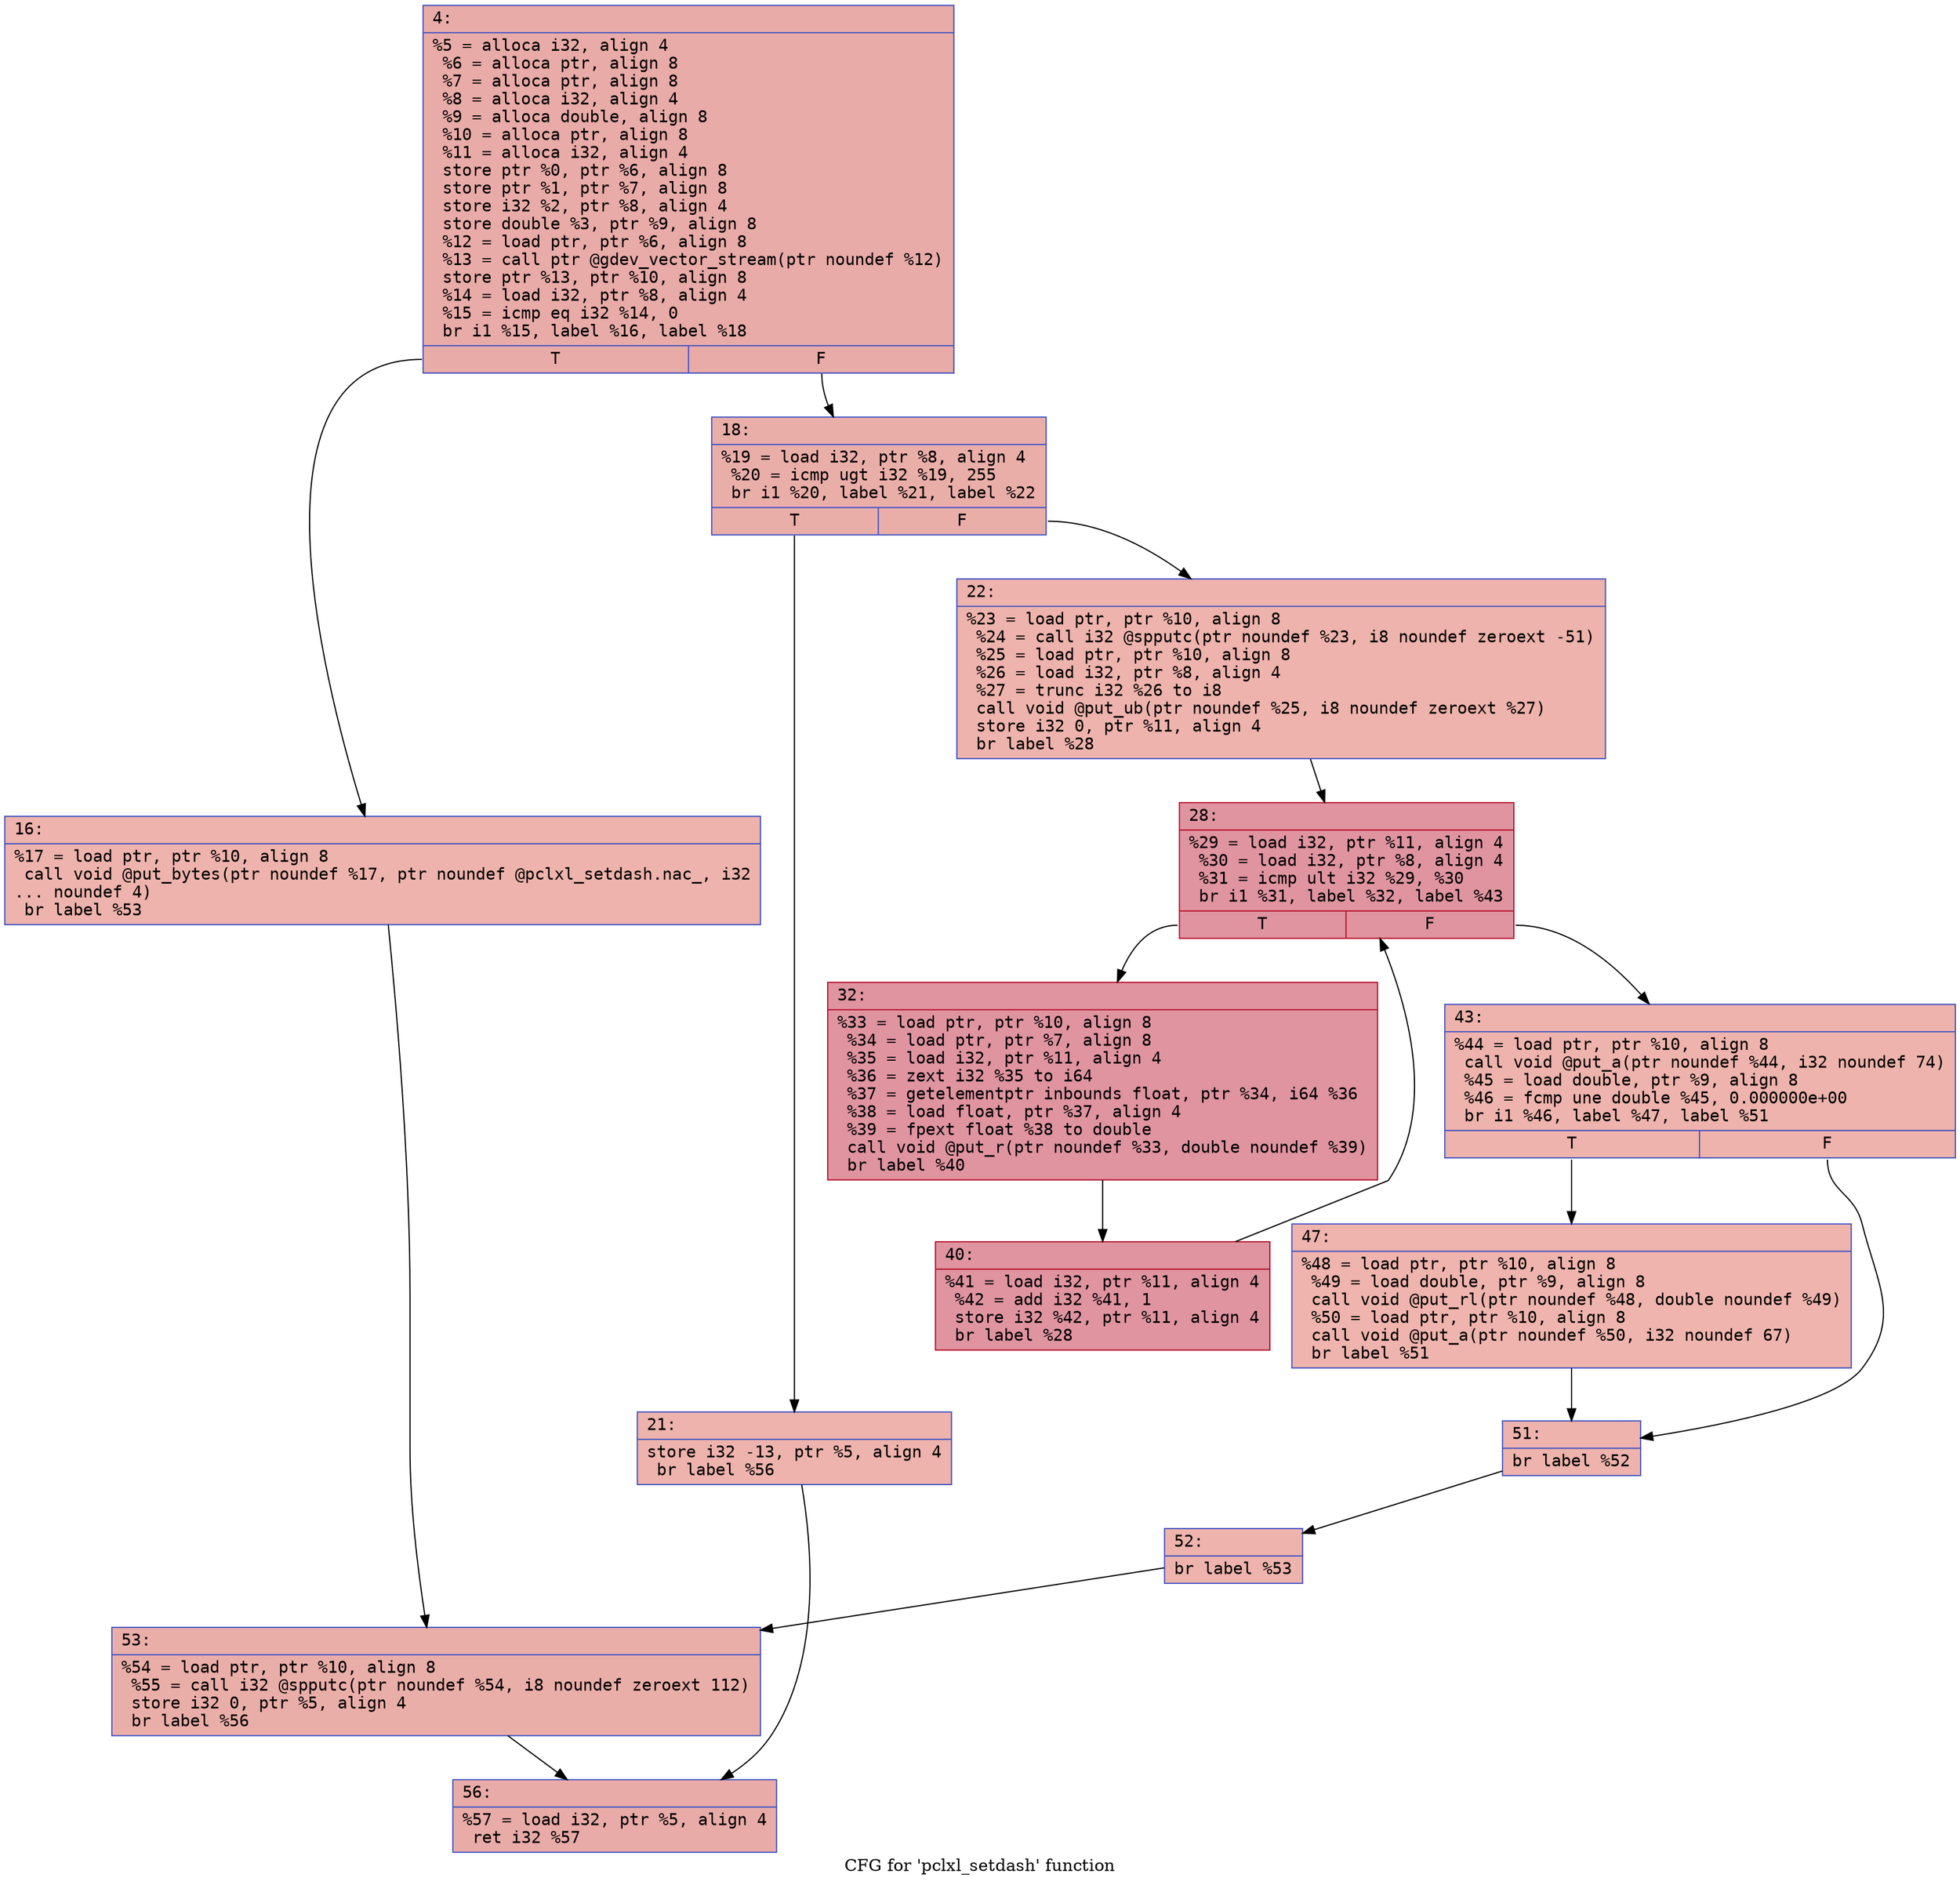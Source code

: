 digraph "CFG for 'pclxl_setdash' function" {
	label="CFG for 'pclxl_setdash' function";

	Node0x600003ba7ac0 [shape=record,color="#3d50c3ff", style=filled, fillcolor="#cc403a70" fontname="Courier",label="{4:\l|  %5 = alloca i32, align 4\l  %6 = alloca ptr, align 8\l  %7 = alloca ptr, align 8\l  %8 = alloca i32, align 4\l  %9 = alloca double, align 8\l  %10 = alloca ptr, align 8\l  %11 = alloca i32, align 4\l  store ptr %0, ptr %6, align 8\l  store ptr %1, ptr %7, align 8\l  store i32 %2, ptr %8, align 4\l  store double %3, ptr %9, align 8\l  %12 = load ptr, ptr %6, align 8\l  %13 = call ptr @gdev_vector_stream(ptr noundef %12)\l  store ptr %13, ptr %10, align 8\l  %14 = load i32, ptr %8, align 4\l  %15 = icmp eq i32 %14, 0\l  br i1 %15, label %16, label %18\l|{<s0>T|<s1>F}}"];
	Node0x600003ba7ac0:s0 -> Node0x600003ba7b10[tooltip="4 -> 16\nProbability 37.50%" ];
	Node0x600003ba7ac0:s1 -> Node0x600003ba7b60[tooltip="4 -> 18\nProbability 62.50%" ];
	Node0x600003ba7b10 [shape=record,color="#3d50c3ff", style=filled, fillcolor="#d6524470" fontname="Courier",label="{16:\l|  %17 = load ptr, ptr %10, align 8\l  call void @put_bytes(ptr noundef %17, ptr noundef @pclxl_setdash.nac_, i32\l... noundef 4)\l  br label %53\l}"];
	Node0x600003ba7b10 -> Node0x600003ba7e80[tooltip="16 -> 53\nProbability 100.00%" ];
	Node0x600003ba7b60 [shape=record,color="#3d50c3ff", style=filled, fillcolor="#d0473d70" fontname="Courier",label="{18:\l|  %19 = load i32, ptr %8, align 4\l  %20 = icmp ugt i32 %19, 255\l  br i1 %20, label %21, label %22\l|{<s0>T|<s1>F}}"];
	Node0x600003ba7b60:s0 -> Node0x600003ba7bb0[tooltip="18 -> 21\nProbability 50.00%" ];
	Node0x600003ba7b60:s1 -> Node0x600003ba7c00[tooltip="18 -> 22\nProbability 50.00%" ];
	Node0x600003ba7bb0 [shape=record,color="#3d50c3ff", style=filled, fillcolor="#d6524470" fontname="Courier",label="{21:\l|  store i32 -13, ptr %5, align 4\l  br label %56\l}"];
	Node0x600003ba7bb0 -> Node0x600003ba7ed0[tooltip="21 -> 56\nProbability 100.00%" ];
	Node0x600003ba7c00 [shape=record,color="#3d50c3ff", style=filled, fillcolor="#d6524470" fontname="Courier",label="{22:\l|  %23 = load ptr, ptr %10, align 8\l  %24 = call i32 @spputc(ptr noundef %23, i8 noundef zeroext -51)\l  %25 = load ptr, ptr %10, align 8\l  %26 = load i32, ptr %8, align 4\l  %27 = trunc i32 %26 to i8\l  call void @put_ub(ptr noundef %25, i8 noundef zeroext %27)\l  store i32 0, ptr %11, align 4\l  br label %28\l}"];
	Node0x600003ba7c00 -> Node0x600003ba7c50[tooltip="22 -> 28\nProbability 100.00%" ];
	Node0x600003ba7c50 [shape=record,color="#b70d28ff", style=filled, fillcolor="#b70d2870" fontname="Courier",label="{28:\l|  %29 = load i32, ptr %11, align 4\l  %30 = load i32, ptr %8, align 4\l  %31 = icmp ult i32 %29, %30\l  br i1 %31, label %32, label %43\l|{<s0>T|<s1>F}}"];
	Node0x600003ba7c50:s0 -> Node0x600003ba7ca0[tooltip="28 -> 32\nProbability 96.88%" ];
	Node0x600003ba7c50:s1 -> Node0x600003ba7d40[tooltip="28 -> 43\nProbability 3.12%" ];
	Node0x600003ba7ca0 [shape=record,color="#b70d28ff", style=filled, fillcolor="#b70d2870" fontname="Courier",label="{32:\l|  %33 = load ptr, ptr %10, align 8\l  %34 = load ptr, ptr %7, align 8\l  %35 = load i32, ptr %11, align 4\l  %36 = zext i32 %35 to i64\l  %37 = getelementptr inbounds float, ptr %34, i64 %36\l  %38 = load float, ptr %37, align 4\l  %39 = fpext float %38 to double\l  call void @put_r(ptr noundef %33, double noundef %39)\l  br label %40\l}"];
	Node0x600003ba7ca0 -> Node0x600003ba7cf0[tooltip="32 -> 40\nProbability 100.00%" ];
	Node0x600003ba7cf0 [shape=record,color="#b70d28ff", style=filled, fillcolor="#b70d2870" fontname="Courier",label="{40:\l|  %41 = load i32, ptr %11, align 4\l  %42 = add i32 %41, 1\l  store i32 %42, ptr %11, align 4\l  br label %28\l}"];
	Node0x600003ba7cf0 -> Node0x600003ba7c50[tooltip="40 -> 28\nProbability 100.00%" ];
	Node0x600003ba7d40 [shape=record,color="#3d50c3ff", style=filled, fillcolor="#d6524470" fontname="Courier",label="{43:\l|  %44 = load ptr, ptr %10, align 8\l  call void @put_a(ptr noundef %44, i32 noundef 74)\l  %45 = load double, ptr %9, align 8\l  %46 = fcmp une double %45, 0.000000e+00\l  br i1 %46, label %47, label %51\l|{<s0>T|<s1>F}}"];
	Node0x600003ba7d40:s0 -> Node0x600003ba7d90[tooltip="43 -> 47\nProbability 62.50%" ];
	Node0x600003ba7d40:s1 -> Node0x600003ba7de0[tooltip="43 -> 51\nProbability 37.50%" ];
	Node0x600003ba7d90 [shape=record,color="#3d50c3ff", style=filled, fillcolor="#d8564670" fontname="Courier",label="{47:\l|  %48 = load ptr, ptr %10, align 8\l  %49 = load double, ptr %9, align 8\l  call void @put_rl(ptr noundef %48, double noundef %49)\l  %50 = load ptr, ptr %10, align 8\l  call void @put_a(ptr noundef %50, i32 noundef 67)\l  br label %51\l}"];
	Node0x600003ba7d90 -> Node0x600003ba7de0[tooltip="47 -> 51\nProbability 100.00%" ];
	Node0x600003ba7de0 [shape=record,color="#3d50c3ff", style=filled, fillcolor="#d6524470" fontname="Courier",label="{51:\l|  br label %52\l}"];
	Node0x600003ba7de0 -> Node0x600003ba7e30[tooltip="51 -> 52\nProbability 100.00%" ];
	Node0x600003ba7e30 [shape=record,color="#3d50c3ff", style=filled, fillcolor="#d6524470" fontname="Courier",label="{52:\l|  br label %53\l}"];
	Node0x600003ba7e30 -> Node0x600003ba7e80[tooltip="52 -> 53\nProbability 100.00%" ];
	Node0x600003ba7e80 [shape=record,color="#3d50c3ff", style=filled, fillcolor="#d0473d70" fontname="Courier",label="{53:\l|  %54 = load ptr, ptr %10, align 8\l  %55 = call i32 @spputc(ptr noundef %54, i8 noundef zeroext 112)\l  store i32 0, ptr %5, align 4\l  br label %56\l}"];
	Node0x600003ba7e80 -> Node0x600003ba7ed0[tooltip="53 -> 56\nProbability 100.00%" ];
	Node0x600003ba7ed0 [shape=record,color="#3d50c3ff", style=filled, fillcolor="#cc403a70" fontname="Courier",label="{56:\l|  %57 = load i32, ptr %5, align 4\l  ret i32 %57\l}"];
}
